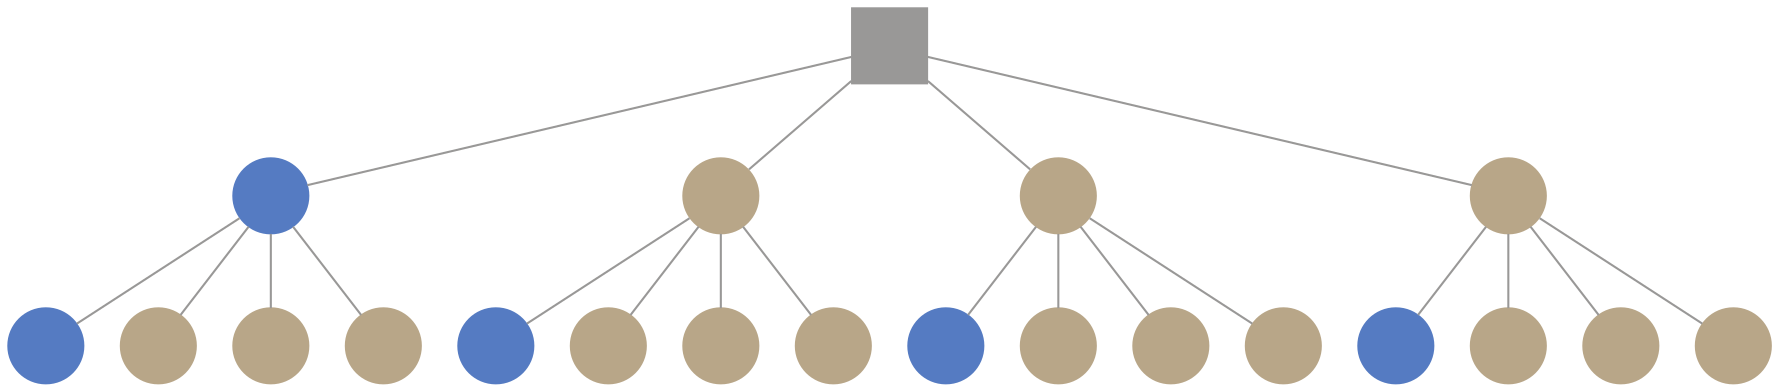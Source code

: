 graph ForkingTree {
	0 [label="" color="#999897" shape=square style=filled]
	0 -- 00 [color="#999897"]
	00 [label="" color="#557bc2" edge_color=black shape=circle style=filled]
	00 -- 000 [color="#999897"]
	000 [label="" color="#557bc2" edge_color=black shape=circle style=filled]
	00 -- 001 [color="#999897"]
	001 [label="" color="#b8a688" shape=circle style=filled]
	00 -- 002 [color="#999897"]
	002 [label="" color="#b8a688" shape=circle style=filled]
	00 -- 003 [color="#999897"]
	003 [label="" color="#b8a688" shape=circle style=filled]
	0 -- 01 [color="#999897"]
	01 [label="" color="#b8a688" shape=circle style=filled]
	01 -- 010 [color="#999897"]
	010 [label="" color="#557bc2" edge_color=black shape=circle style=filled]
	01 -- 011 [color="#999897"]
	011 [label="" color="#b8a688" shape=circle style=filled]
	01 -- 012 [color="#999897"]
	012 [label="" color="#b8a688" shape=circle style=filled]
	01 -- 013 [color="#999897"]
	013 [label="" color="#b8a688" shape=circle style=filled]
	0 -- 02 [color="#999897"]
	02 [label="" color="#b8a688" shape=circle style=filled]
	02 -- 020 [color="#999897"]
	020 [label="" color="#557bc2" edge_color=black shape=circle style=filled]
	02 -- 021 [color="#999897"]
	021 [label="" color="#b8a688" shape=circle style=filled]
	02 -- 022 [color="#999897"]
	022 [label="" color="#b8a688" shape=circle style=filled]
	02 -- 023 [color="#999897"]
	023 [label="" color="#b8a688" shape=circle style=filled]
	0 -- 03 [color="#999897"]
	03 [label="" color="#b8a688" shape=circle style=filled]
	03 -- 030 [color="#999897"]
	030 [label="" color="#557bc2" edge_color=black shape=circle style=filled]
	03 -- 031 [color="#999897"]
	031 [label="" color="#b8a688" shape=circle style=filled]
	03 -- 032 [color="#999897"]
	032 [label="" color="#b8a688" shape=circle style=filled]
	03 -- 033 [color="#999897"]
	033 [label="" color="#b8a688" shape=circle style=filled]
	0
}
